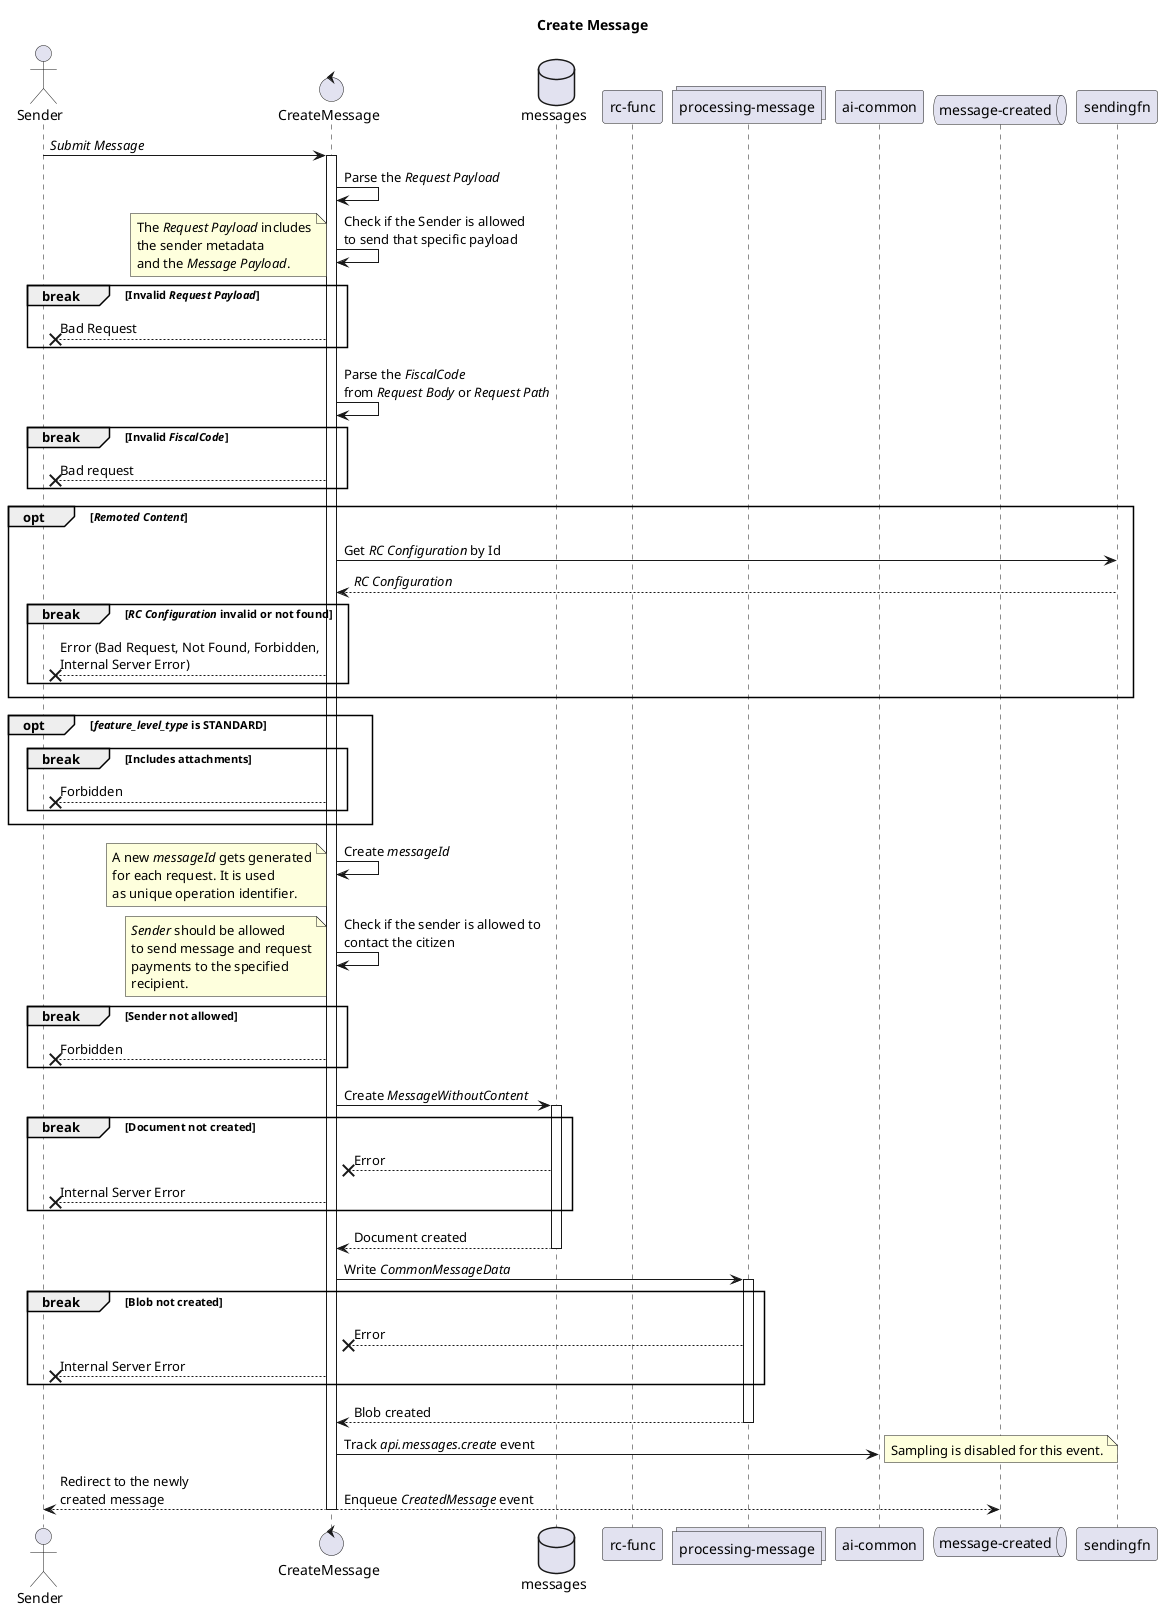 @startuml create-message
!pragma teoz true

title Create Message

actor sender as "Sender"
control fn as "CreateMessage"
database db as "messages"
participant rcfn as "rc-func"
collections st as "processing-message"
participant ai as "ai-common"
queue q as "message-created"

sender -> fn ++: //Submit Message//

fn -> fn: Parse the //Request Payload//

fn -> fn: Check if the Sender is allowed\nto send that specific payload

note left
The //Request Payload// includes
the sender metadata
and the //Message Payload//.
end note

break Invalid //Request Payload//
  fn --x sender: Bad Request
end

fn -> fn: Parse the //FiscalCode// \nfrom //Request Body// or //Request Path//

break Invalid //FiscalCode//
  fn --x sender: Bad request
end

opt //Remoted Content//

  fn -> sendingfn: Get //RC Configuration// by Id
  sendingfn --> fn: //RC Configuration//

  break //RC Configuration// invalid or not found
    fn --x sender: Error (Bad Request, Not Found, Forbidden,\nInternal Server Error)
  end
end

opt //feature_level_type// is STANDARD
  break Includes attachments
    fn --x sender: Forbidden
  end
end

fn -> fn: Create //messageId//

note left
A new //messageId// gets generated
for each request. It is used
as unique operation identifier.
end note

fn -> fn: Check if the sender is allowed to\ncontact the citizen

note left
//Sender// should be allowed
to send message and request
payments to the specified
recipient.
end note

break Sender not allowed
  fn --x sender: Forbidden
end

fn -> db ++: Create //MessageWithoutContent//

break Document not created
  db --x fn: Error
  fn --x sender: Internal Server Error
end

db --> fn --: Document created

fn -> st ++: Write //CommonMessageData//

break Blob not created
  st --x fn: Error
  fn --x sender: Internal Server Error
end

st --> fn --: Blob created

fn -> ai: Track //api.messages.create// event

note right: Sampling is disabled for this event.

fn --> sender: Redirect to the newly\ncreated message
& fn --> q --: Enqueue //CreatedMessage// event

@enduml
